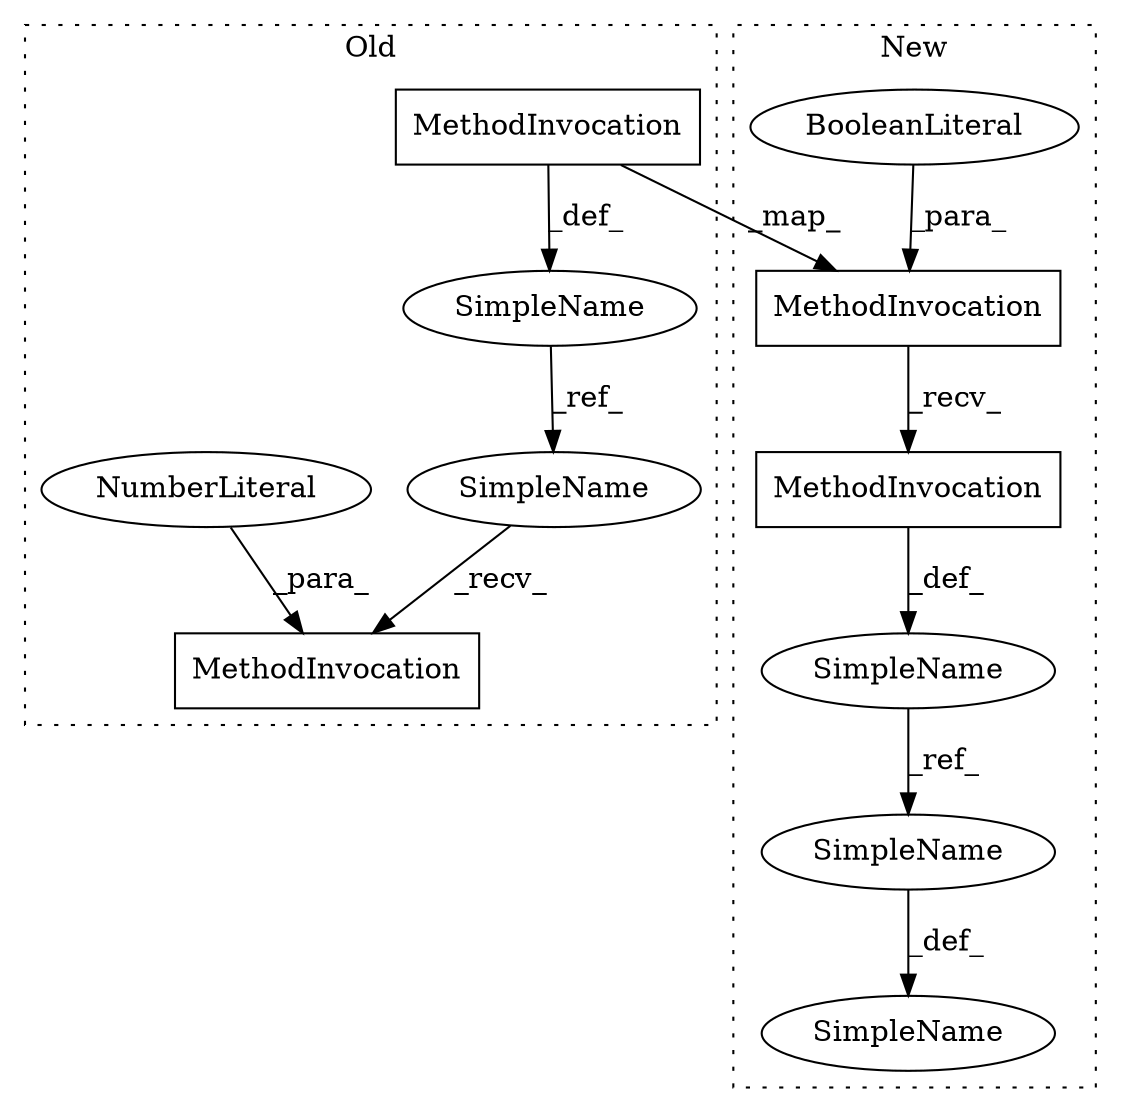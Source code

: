 digraph G {
subgraph cluster0 {
2 [label="MethodInvocation" a="32" s="1785" l="7" shape="box"];
3 [label="MethodInvocation" a="32" s="1920,1925" l="4,1" shape="box"];
6 [label="NumberLiteral" a="34" s="1924" l="1" shape="ellipse"];
8 [label="SimpleName" a="42" s="1673" l="14" shape="ellipse"];
11 [label="SimpleName" a="42" s="1905" l="14" shape="ellipse"];
label = "Old";
style="dotted";
}
subgraph cluster1 {
1 [label="BooleanLiteral" a="9" s="1991" l="4" shape="ellipse"];
4 [label="MethodInvocation" a="32" s="1975,1995" l="16,1" shape="box"];
5 [label="MethodInvocation" a="32" s="1997" l="7" shape="box"];
7 [label="SimpleName" a="42" s="1890" l="22" shape="ellipse"];
9 [label="SimpleName" a="42" s="2255" l="15" shape="ellipse"];
10 [label="SimpleName" a="42" s="2273" l="22" shape="ellipse"];
label = "New";
style="dotted";
}
1 -> 4 [label="_para_"];
2 -> 8 [label="_def_"];
2 -> 4 [label="_map_"];
4 -> 5 [label="_recv_"];
5 -> 7 [label="_def_"];
6 -> 3 [label="_para_"];
7 -> 10 [label="_ref_"];
8 -> 11 [label="_ref_"];
10 -> 9 [label="_def_"];
11 -> 3 [label="_recv_"];
}
